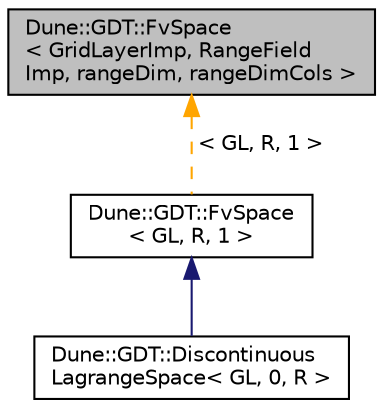 digraph "Dune::GDT::FvSpace&lt; GridLayerImp, RangeFieldImp, rangeDim, rangeDimCols &gt;"
{
  edge [fontname="Helvetica",fontsize="10",labelfontname="Helvetica",labelfontsize="10"];
  node [fontname="Helvetica",fontsize="10",shape=record];
  Node0 [label="Dune::GDT::FvSpace\l\< GridLayerImp, RangeField\lImp, rangeDim, rangeDimCols \>",height=0.2,width=0.4,color="black", fillcolor="grey75", style="filled", fontcolor="black"];
  Node0 -> Node1 [dir="back",color="orange",fontsize="10",style="dashed",label=" \< GL, R, 1 \>" ,fontname="Helvetica"];
  Node1 [label="Dune::GDT::FvSpace\l\< GL, R, 1 \>",height=0.2,width=0.4,color="black", fillcolor="white", style="filled",URL="$a02650.html"];
  Node1 -> Node2 [dir="back",color="midnightblue",fontsize="10",style="solid",fontname="Helvetica"];
  Node2 [label="Dune::GDT::Discontinuous\lLagrangeSpace\< GL, 0, R \>",height=0.2,width=0.4,color="black", fillcolor="white", style="filled",URL="$a02614.html"];
}
